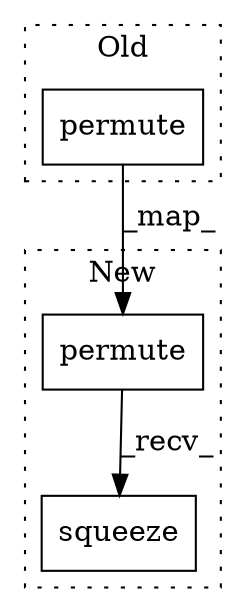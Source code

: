digraph G {
subgraph cluster0 {
1 [label="permute" a="32" s="3609,3622" l="8,1" shape="box"];
label = "Old";
style="dotted";
}
subgraph cluster1 {
2 [label="permute" a="32" s="3607,3620" l="8,1" shape="box"];
3 [label="squeeze" a="32" s="3622" l="9" shape="box"];
label = "New";
style="dotted";
}
1 -> 2 [label="_map_"];
2 -> 3 [label="_recv_"];
}